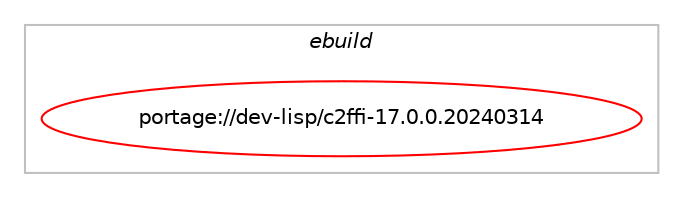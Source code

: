 digraph prolog {

# *************
# Graph options
# *************

newrank=true;
concentrate=true;
compound=true;
graph [rankdir=LR,fontname=Helvetica,fontsize=10,ranksep=1.5];#, ranksep=2.5, nodesep=0.2];
edge  [arrowhead=vee];
node  [fontname=Helvetica,fontsize=10];

# **********
# The ebuild
# **********

subgraph cluster_leftcol {
color=gray;
label=<<i>ebuild</i>>;
id [label="portage://dev-lisp/c2ffi-17.0.0.20240314", color=red, width=4, href="../dev-lisp/c2ffi-17.0.0.20240314.svg"];
}

# ****************
# The dependencies
# ****************

subgraph cluster_midcol {
color=gray;
label=<<i>dependencies</i>>;
subgraph cluster_compile {
fillcolor="#eeeeee";
style=filled;
label=<<i>compile</i>>;
# *** BEGIN UNKNOWN DEPENDENCY TYPE (TODO) ***
# id -> equal(package_dependency(portage://dev-lisp/c2ffi-17.0.0.20240314,install,no,sys-devel,clang,none,[,,],[slot(17)],[]))
# *** END UNKNOWN DEPENDENCY TYPE (TODO) ***

# *** BEGIN UNKNOWN DEPENDENCY TYPE (TODO) ***
# id -> equal(package_dependency(portage://dev-lisp/c2ffi-17.0.0.20240314,install,no,sys-devel,llvm,none,[,,],[slot(17)],[]))
# *** END UNKNOWN DEPENDENCY TYPE (TODO) ***

# *** BEGIN UNKNOWN DEPENDENCY TYPE (TODO) ***
# id -> equal(package_dependency(portage://dev-lisp/c2ffi-17.0.0.20240314,install,strong,sys-devel,llvm,none,[,,],[slot(0)],[]))
# *** END UNKNOWN DEPENDENCY TYPE (TODO) ***

}
subgraph cluster_compileandrun {
fillcolor="#eeeeee";
style=filled;
label=<<i>compile and run</i>>;
}
subgraph cluster_run {
fillcolor="#eeeeee";
style=filled;
label=<<i>run</i>>;
# *** BEGIN UNKNOWN DEPENDENCY TYPE (TODO) ***
# id -> equal(package_dependency(portage://dev-lisp/c2ffi-17.0.0.20240314,run,no,sys-devel,clang,none,[,,],[slot(17)],[]))
# *** END UNKNOWN DEPENDENCY TYPE (TODO) ***

# *** BEGIN UNKNOWN DEPENDENCY TYPE (TODO) ***
# id -> equal(package_dependency(portage://dev-lisp/c2ffi-17.0.0.20240314,run,no,sys-devel,llvm,none,[,,],[slot(17)],[]))
# *** END UNKNOWN DEPENDENCY TYPE (TODO) ***

}
}

# **************
# The candidates
# **************

subgraph cluster_choices {
rank=same;
color=gray;
label=<<i>candidates</i>>;

}

}

